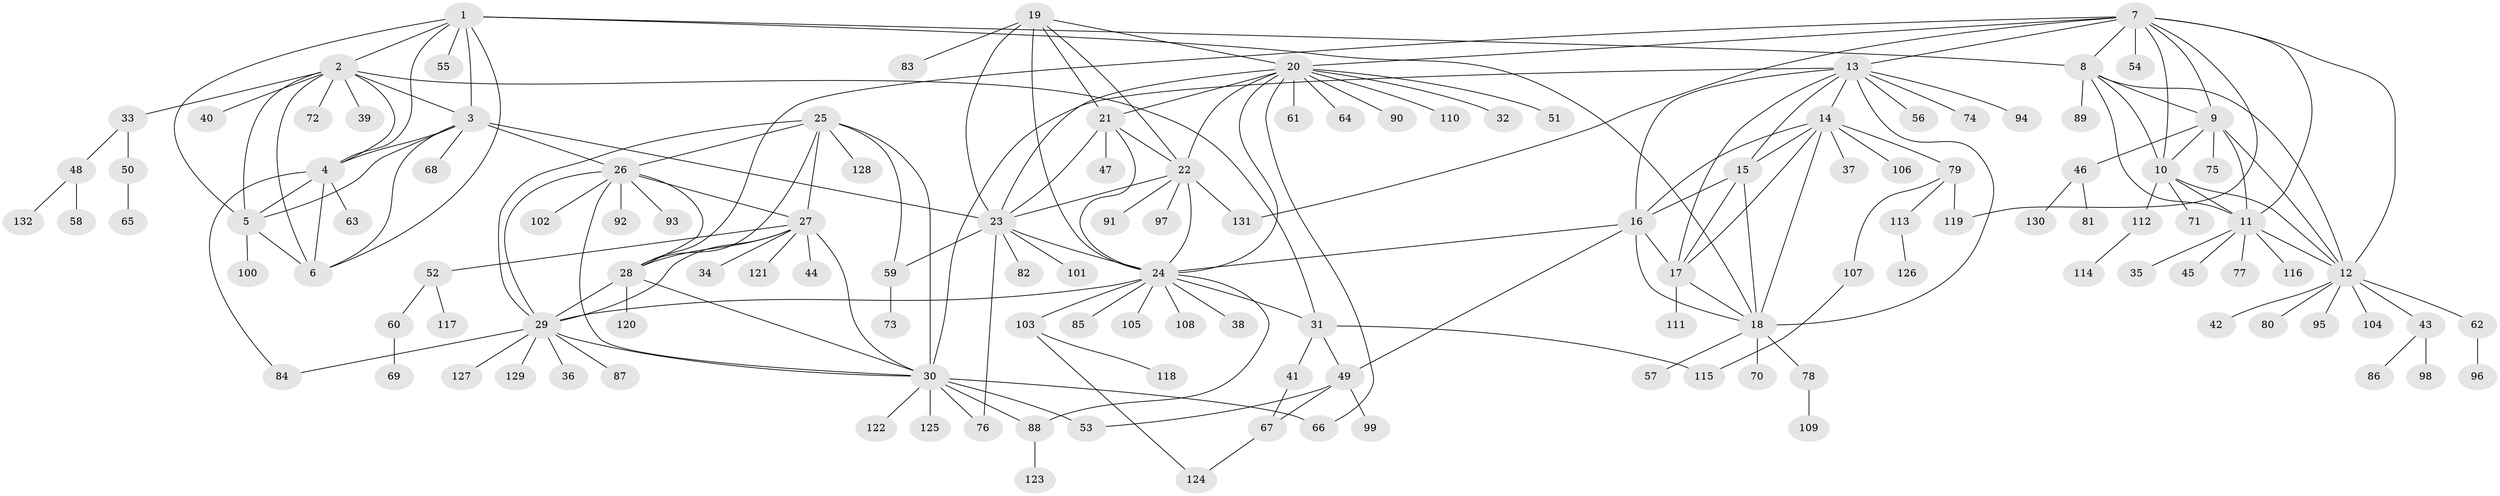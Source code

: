 // Generated by graph-tools (version 1.1) at 2025/37/03/09/25 02:37:35]
// undirected, 132 vertices, 200 edges
graph export_dot {
graph [start="1"]
  node [color=gray90,style=filled];
  1;
  2;
  3;
  4;
  5;
  6;
  7;
  8;
  9;
  10;
  11;
  12;
  13;
  14;
  15;
  16;
  17;
  18;
  19;
  20;
  21;
  22;
  23;
  24;
  25;
  26;
  27;
  28;
  29;
  30;
  31;
  32;
  33;
  34;
  35;
  36;
  37;
  38;
  39;
  40;
  41;
  42;
  43;
  44;
  45;
  46;
  47;
  48;
  49;
  50;
  51;
  52;
  53;
  54;
  55;
  56;
  57;
  58;
  59;
  60;
  61;
  62;
  63;
  64;
  65;
  66;
  67;
  68;
  69;
  70;
  71;
  72;
  73;
  74;
  75;
  76;
  77;
  78;
  79;
  80;
  81;
  82;
  83;
  84;
  85;
  86;
  87;
  88;
  89;
  90;
  91;
  92;
  93;
  94;
  95;
  96;
  97;
  98;
  99;
  100;
  101;
  102;
  103;
  104;
  105;
  106;
  107;
  108;
  109;
  110;
  111;
  112;
  113;
  114;
  115;
  116;
  117;
  118;
  119;
  120;
  121;
  122;
  123;
  124;
  125;
  126;
  127;
  128;
  129;
  130;
  131;
  132;
  1 -- 2;
  1 -- 3;
  1 -- 4;
  1 -- 5;
  1 -- 6;
  1 -- 8;
  1 -- 18;
  1 -- 55;
  2 -- 3;
  2 -- 4;
  2 -- 5;
  2 -- 6;
  2 -- 31;
  2 -- 33;
  2 -- 39;
  2 -- 40;
  2 -- 72;
  3 -- 4;
  3 -- 5;
  3 -- 6;
  3 -- 23;
  3 -- 26;
  3 -- 68;
  4 -- 5;
  4 -- 6;
  4 -- 63;
  4 -- 84;
  5 -- 6;
  5 -- 100;
  7 -- 8;
  7 -- 9;
  7 -- 10;
  7 -- 11;
  7 -- 12;
  7 -- 13;
  7 -- 20;
  7 -- 28;
  7 -- 54;
  7 -- 119;
  7 -- 131;
  8 -- 9;
  8 -- 10;
  8 -- 11;
  8 -- 12;
  8 -- 89;
  9 -- 10;
  9 -- 11;
  9 -- 12;
  9 -- 46;
  9 -- 75;
  10 -- 11;
  10 -- 12;
  10 -- 71;
  10 -- 112;
  11 -- 12;
  11 -- 35;
  11 -- 45;
  11 -- 77;
  11 -- 116;
  12 -- 42;
  12 -- 43;
  12 -- 62;
  12 -- 80;
  12 -- 95;
  12 -- 104;
  13 -- 14;
  13 -- 15;
  13 -- 16;
  13 -- 17;
  13 -- 18;
  13 -- 30;
  13 -- 56;
  13 -- 74;
  13 -- 94;
  14 -- 15;
  14 -- 16;
  14 -- 17;
  14 -- 18;
  14 -- 37;
  14 -- 79;
  14 -- 106;
  15 -- 16;
  15 -- 17;
  15 -- 18;
  16 -- 17;
  16 -- 18;
  16 -- 24;
  16 -- 49;
  17 -- 18;
  17 -- 111;
  18 -- 57;
  18 -- 70;
  18 -- 78;
  19 -- 20;
  19 -- 21;
  19 -- 22;
  19 -- 23;
  19 -- 24;
  19 -- 83;
  20 -- 21;
  20 -- 22;
  20 -- 23;
  20 -- 24;
  20 -- 32;
  20 -- 51;
  20 -- 61;
  20 -- 64;
  20 -- 66;
  20 -- 90;
  20 -- 110;
  21 -- 22;
  21 -- 23;
  21 -- 24;
  21 -- 47;
  22 -- 23;
  22 -- 24;
  22 -- 91;
  22 -- 97;
  22 -- 131;
  23 -- 24;
  23 -- 59;
  23 -- 76;
  23 -- 82;
  23 -- 101;
  24 -- 29;
  24 -- 31;
  24 -- 38;
  24 -- 85;
  24 -- 88;
  24 -- 103;
  24 -- 105;
  24 -- 108;
  25 -- 26;
  25 -- 27;
  25 -- 28;
  25 -- 29;
  25 -- 30;
  25 -- 59;
  25 -- 128;
  26 -- 27;
  26 -- 28;
  26 -- 29;
  26 -- 30;
  26 -- 92;
  26 -- 93;
  26 -- 102;
  27 -- 28;
  27 -- 29;
  27 -- 30;
  27 -- 34;
  27 -- 44;
  27 -- 52;
  27 -- 121;
  28 -- 29;
  28 -- 30;
  28 -- 120;
  29 -- 30;
  29 -- 36;
  29 -- 84;
  29 -- 87;
  29 -- 127;
  29 -- 129;
  30 -- 53;
  30 -- 66;
  30 -- 76;
  30 -- 88;
  30 -- 122;
  30 -- 125;
  31 -- 41;
  31 -- 49;
  31 -- 115;
  33 -- 48;
  33 -- 50;
  41 -- 67;
  43 -- 86;
  43 -- 98;
  46 -- 81;
  46 -- 130;
  48 -- 58;
  48 -- 132;
  49 -- 53;
  49 -- 67;
  49 -- 99;
  50 -- 65;
  52 -- 60;
  52 -- 117;
  59 -- 73;
  60 -- 69;
  62 -- 96;
  67 -- 124;
  78 -- 109;
  79 -- 107;
  79 -- 113;
  79 -- 119;
  88 -- 123;
  103 -- 118;
  103 -- 124;
  107 -- 115;
  112 -- 114;
  113 -- 126;
}

